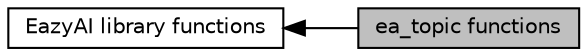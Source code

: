 digraph "ea_topic functions"
{
  bgcolor="transparent";
  edge [fontname="Helvetica",fontsize="10",labelfontname="Helvetica",labelfontsize="10"];
  node [fontname="Helvetica",fontsize="10",shape=box];
  rankdir=LR;
  Node2 [label="EazyAI library functions",height=0.2,width=0.4,color="black",URL="$da/d24/group__eazyai-api-details.html",tooltip="Definition of functions in EazyAI library."];
  Node1 [label="ea_topic functions",height=0.2,width=0.4,color="black", fillcolor="grey75", style="filled", fontcolor="black",tooltip="Definition of ea_topic functions."];
  Node2->Node1 [shape=plaintext, dir="back", style="solid"];
}
